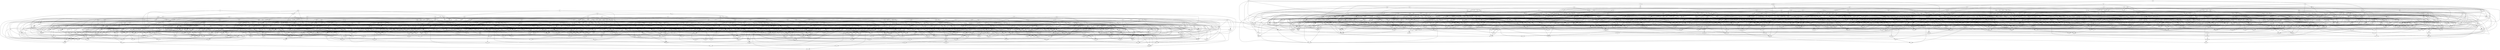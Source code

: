 digraph {
	zsx -> hvl
	zsj -> gmx
	zsj -> xgd
	zsj -> tbb
	rbb -> pbx
	rbb -> gtj
	frz -> qfr
	frz -> nhc
	zzf -> gqd
	zzf -> pxp
	qcr -> zbz
	qcr -> vmz
	htd -> jln
	mkd -> qrx
	ndl -> xcv
	ndl -> bvt
	jdr -> tfb
	jdr -> tbn
	jdr -> gmz
	hcz -> tjc
	hcz -> nrh
	qnx -> jxg
	qjf -> ztk
	qjf -> jsl
	rgq -> spq
	rgq -> srx
	rgq -> cgs
	rgq -> jhj
	fhl -> nzp
	tdv -> zss
	fqz -> zqc
	zbt -> hxc
	zbt -> cbh
	zbt -> kpc
	zbt -> fls
	zbt -> rvq
	xqn -> lhc
	xqn -> prp
	xqn -> hgk
	xqn -> tjb
	qfx -> plj
	qfx -> gmb
	bmx -> xxh
	hhj -> xrj
	bbl -> mmp
	bbl -> hhr
	bbl -> xqk
	bbl -> frz
	tjl -> klk
	tbh -> psc
	tbh -> tsm
	tbh -> jjc
	dbb -> tst
	dbb -> bck
	pxp -> jsf
	bqm -> snb
	bqm -> fhj
	bqm -> zpm
	bqm -> vmv
	bqm -> xht
	fzp -> rgv
	fzp -> bjv
	fzp -> xgd
	fzp -> zpr
	pkq -> mjx
	pkq -> rzz
	pkq -> rgj
	bsv -> nlz
	bsv -> rkc
	bsv -> jkg
	bsv -> zfc
	ppz -> cdc
	ppz -> ssm
	ppz -> dpm
	tbq -> tbh
	tbq -> nqh
	tbq -> gnk
	tbq -> gjs
	zgp -> zcd
	zgp -> bxz
	zgp -> qns
	xxq -> blc
	xxq -> msk
	mkf -> gkz
	mkf -> qfr
	mkf -> ggx
	nts -> mhv
	nts -> cpc
	nts -> jkv
	nts -> bpl
	kqs -> bht
	tqv -> cbn
	tqv -> xtd
	tqv -> hsb
	tqv -> jsf
	crx -> dlb
	crx -> snb
	bzm -> jjv
	mrt -> lpm
	kds -> zqx
	kds -> lpn
	kds -> tnv
	kds -> xzx
	qss -> xgd
	qss -> tvt
	qss -> bmg
	qss -> cfc
	pcn -> vlk
	pcn -> nvp
	pcn -> xnh
	pcn -> qjf
	hxt -> hzg
	hxt -> mgc
	hxt -> kbb
	hxt -> hkl
	mjv -> tmp
	mjv -> ndj
	mjv -> ktf
	nnr -> grs
	tsm -> grj
	cls -> jgz
	cls -> tvf
	kpr -> ljq
	kpr -> vdp
	xzk -> pgx
	xzk -> jdq
	xzk -> qdp
	zjs -> bdm
	zjs -> grp
	zjs -> snb
	zjs -> ffv
	zjs -> mqf
	sxr -> grs
	sxr -> cpc
	xzg -> fsf
	xzg -> xzk
	cdz -> qxr
	qtr -> bzc
	jvd -> nkk
	jvd -> kkt
	jjh -> nnr
	jjh -> kjt
	jdb -> njt
	jdb -> tsk
	jdb -> njp
	jdb -> ptz
	zdg -> hrn
	zdg -> psc
	zdg -> lcf
	qcp -> cbs
	qcp -> mmm
	qcp -> lsm
	qcp -> bmx
	ncs -> gkb
	ncs -> pjm
	ncs -> mkd
	ncs -> lmj
	rcj -> qhv
	scz -> bhx
	scz -> bqx
	scz -> brj
	kjn -> pkb
	kjn -> lsm
	kjn -> bkr
	kjn -> mlg
	cqn -> qhb
	cqn -> rkt
	cqn -> ksf
	cqn -> jln
	csl -> svz
	csl -> qfc
	jgp -> bht
	jgp -> gsb
	jgp -> czx
	qzr -> btb
	qzr -> rnv
	klk -> tbb
	kqz -> nbk
	kqz -> zdd
	kqz -> qln
	kqz -> dss
	kqz -> pql
	vnh -> dnj
	vnh -> bgn
	vnh -> knn
	vnh -> cdz
	kzl -> xkv
	kzl -> jsl
	mtv -> lmh
	mtv -> zkj
	mtv -> vcv
	dzp -> zbp
	dzp -> qhb
	dzp -> ndv
	zzx -> fhl
	pjf -> mvr
	pjf -> sxs
	pjf -> hpn
	pjf -> vrl
	njt -> bzc
	pzq -> gch
	brt -> rsb
	cbg -> bfb
	cbg -> qzn
	cbg -> xtb
	qhl -> xfs
	xtd -> bsr
	xtd -> fnm
	hfm -> gpf
	hfm -> kxj
	hfm -> kzc
	mpm -> bkc
	mpm -> jgz
	mpm -> lmg
	gfm -> gjb
	gfm -> nnr
	gfm -> cbs
	gfm -> pqm
	qhf -> cmn
	qhf -> zpr
	qhf -> jjh
	jdx -> jjc
	bpx -> pjc
	rpr -> qvv
	rpr -> rpm
	rpr -> vgg
	rpr -> gjb
	rpr -> cjj
	cvl -> zvg
	cvl -> btf
	gdh -> kbx
	gdh -> vvb
	gdh -> hbn
	lvc -> qnd
	lvc -> vml
	lvc -> rdc
	lvc -> kcp
	gxb -> nbb
	dxn -> hpr
	dxn -> tsq
	dxn -> qxn
	dxn -> rsg
	dxn -> pvx
	dxn -> vrl
	jmn -> tbt
	dzv -> lpt
	dzv -> xkb
	dzv -> bmg
	ffv -> rvq
	sft -> tvz
	sft -> pgx
	dmp -> vtm
	dmp -> qcr
	dmp -> hdr
	dmp -> rbr
	pbp -> grs
	lrn -> qzn
	lrn -> vkd
	lrn -> cfm
	psh -> dqc
	psh -> ftk
	psh -> zhr
	lkk -> gnx
	lkk -> qnb
	lkk -> zdd
	lkk -> kff
	kgv -> rdc
	kgv -> lht
	kgv -> ffm
	ncb -> tsk
	ncb -> clx
	ncb -> dtx
	szh -> dtf
	szh -> fvk
	szh -> grp
	pjp -> zbz
	pjp -> pqq
	pjp -> hvq
	pjp -> bhf
	xlb -> cmn
	fbn -> mqm
	qdq -> gxn
	qdq -> dcs
	ggx -> qfh
	ggx -> gqd
	bmp -> zkn
	bmp -> gjl
	bmp -> zjp
	kfn -> gkb
	kfn -> ntk
	kfn -> lrr
	kff -> rlx
	kff -> lcx
	kff -> qdt
	kfz -> ntn
	kfz -> hpn
	kfz -> xdz
	kfz -> llk
	cbm -> cjj
	vfb -> dgs
	vfb -> rzh
	vfb -> tpf
	vfb -> rsk
	vfb -> fzh
	dvq -> gjz
	dvq -> bmt
	dvq -> mzl
	dvq -> mrg
	xnz -> nfp
	xnz -> bsr
	xnz -> dpm
	xtb -> fsd
	mls -> pbj
	mls -> zzf
	rhl -> vmf
	jrx -> fdb
	jvk -> cpm
	jvk -> rhv
	hqd -> vgh
	hqd -> gmx
	hqd -> sff
	hqd -> jkg
	zss -> nkn
	nft -> jkp
	nft -> bzm
	nft -> jrq
	hpl -> mcn
	hpl -> xcv
	hpl -> qst
	hpl -> sgt
	vbl -> zjk
	vbl -> kxj
	vbl -> mbg
	kqh -> qgk
	kqh -> rsj
	kqh -> jzp
	kqh -> dvf
	fjg -> ggl
	dbn -> zvs
	dbn -> mmq
	qhb -> hjs
	qhb -> nhr
	xql -> ngr
	xql -> tdv
	knx -> bzm
	knx -> lnm
	knx -> mln
	hvc -> tbk
	hvc -> bjq
	hvc -> fpk
	hvc -> xlb
	gqz -> nxx
	gqz -> qcp
	pmp -> vzc
	pmp -> lmt
	mhj -> kkl
	mhj -> xgr
	mhj -> rvk
	djc -> dtd
	djc -> lmn
	djc -> zcd
	djc -> bzm
	nqf -> vml
	nqf -> phl
	nqf -> nzt
	nqf -> tbl
	mbk -> mch
	mbk -> vcv
	mbk -> qlr
	mbk -> dqr
	mbk -> drf
	mbk -> hvz
	mbk -> ktx
	gvl -> bhn
	hzn -> tqn
	pps -> zgv
	pps -> rnd
	pps -> vbg
	txv -> rqh
	txv -> lmc
	txv -> bhv
	mqj -> rhv
	lgn -> cbh
	bkc -> xnf
	nbk -> hvl
	xkn -> gch
	qns -> vcv
	qns -> lqr
	glc -> zvs
	glc -> mxn
	ndg -> kht
	ndg -> hfx
	ndg -> rkg
	mpz -> msk
	ztj -> hpr
	cql -> fkr
	cql -> gtn
	xvb -> lkb
	xvb -> tst
	xvb -> mmg
	xvb -> ghk
	vfq -> dnb
	vfq -> fdb
	vfq -> qkf
	vfq -> mmr
	vfq -> cnb
	tkr -> vmh
	tkr -> hvl
	tkr -> znt
	tkr -> ltd
	tfm -> bgr
	tfm -> xll
	tfm -> dkh
	tfm -> qhn
	ztv -> mmp
	ztv -> rpj
	bmr -> ztk
	bmr -> hcc
	bmr -> gmb
	ttv -> zbn
	ttv -> rjr
	ttv -> vrg
	ttv -> bjg
	ncf -> mpz
	ncf -> jlp
	ncf -> rhg
	qdp -> nlb
	vdp -> vgh
	sqz -> nbb
	sqz -> cfg
	sqz -> gsx
	sqz -> pmr
	nlf -> gkz
	nlf -> lhj
	tjb -> smq
	tjb -> btb
	cmc -> gvk
	tsq -> kpj
	czp -> hbn
	czp -> src
	gps -> sft
	gps -> mzq
	gps -> bzj
	gps -> czx
	lvg -> tsq
	lvg -> rlg
	lvg -> jmz
	qch -> fpg
	qch -> qxb
	qch -> gmn
	qch -> rpm
	qpz -> mnn
	tzd -> zsj
	tzd -> btq
	tzd -> znn
	dfv -> gdj
	dfv -> xpr
	dfv -> vks
	jpt -> psc
	jpt -> dvd
	jpt -> hqd
	jpt -> cbq
	lvv -> fhn
	lvv -> qns
	lvv -> hcc
	lvv -> plb
	tmf -> lfl
	tmf -> lvg
	tmf -> dbp
	tmf -> vfx
	rhg -> lqz
	cfg -> nkl
	cfg -> vtk
	cfg -> plj
	vbr -> zmg
	vbr -> xtb
	vbr -> xhz
	vbr -> fjr
	tmp -> xbf
	tmp -> dxb
	vmh -> nlb
	vmh -> hpx
	shx -> xkn
	shx -> xbf
	shx -> gqf
	sdb -> jnj
	sdb -> bhd
	sdb -> vln
	sdb -> bcp
	qmr -> vnc
	qmr -> rpq
	qmr -> qln
	qmr -> lhj
	rpn -> tll
	rpn -> mnm
	rpn -> qpc
	rpn -> xvx
	qrg -> sxl
	qrg -> lsz
	bdm -> htd
	bdm -> dxb
	bdm -> dbn
	jlp -> kgn
	jlp -> cht
	jlp -> fhj
	svl -> cbm
	svl -> xxm
	mjr -> vqg
	mjr -> ngt
	mjr -> mbg
	mzq -> czt
	xtf -> jgh
	xtf -> nbt
	xtf -> zsn
	xtf -> vdc
	nhc -> gsx
	nhc -> xhv
	kzj -> grp
	kzj -> ktr
	mld -> cbg
	mld -> jvx
	mld -> pns
	mld -> pbj
	mld -> vck
	lqr -> rpj
	gkz -> zjp
	fsz -> vsz
	fsz -> bck
	fsz -> smr
	fsz -> mvv
	jpr -> kpj
	jpr -> xsn
	jpr -> fvk
	qst -> zsd
	ghf -> fjn
	ghf -> pbj
	ghf -> mtb
	hcv -> ffs
	hcv -> mxp
	hcv -> sgt
	hcv -> gbp
	sht -> ncf
	sht -> qst
	sht -> sqc
	sht -> mjj
	bfb -> ctz
	bfb -> pnr
	bfb -> qzr
	rkt -> lrg
	rkt -> svl
	rkt -> tbx
	rkt -> mjr
	ltb -> cmc
	ltb -> ldn
	ltb -> jxd
	cbs -> ffs
	lcp -> klf
	lcp -> cdc
	lcp -> fgf
	xmb -> rdl
	xmb -> hpr
	xmb -> ljq
	xmb -> plq
	znn -> pqm
	mgr -> gtj
	mgr -> rhb
	mgr -> nhc
	mmf -> btf
	mmf -> vjd
	mmf -> tnv
	mmf -> pfq
	mmf -> hzz
	mmf -> dlk
	gln -> lmd
	qvv -> hhj
	qvv -> jpk
	fql -> ktx
	fql -> ftr
	qrm -> vcr
	qrm -> nmq
	qrm -> slg
	qrm -> pxp
	qrm -> dds
	dqh -> gch
	dqh -> gkb
	dqh -> qlz
	bvt -> qmk
	pdr -> rnz
	pdr -> ckq
	pdr -> nkt
	pdr -> tvf
	nrb -> lmh
	nrb -> cdc
	gtk -> vjk
	gtk -> hxc
	tnv -> vjm
	tnv -> lmt
	bvx -> vtk
	bvx -> pqq
	bvx -> csl
	gfx -> tkj
	gfx -> lpt
	gfx -> mkd
	gfx -> bgr
	gfx -> ckq
	rmt -> gcr
	rmt -> rjn
	rmt -> xdc
	rmt -> nqh
	rmt -> tbl
	mqf -> jhj
	mqf -> spq
	bhf -> nkk
	trq -> pbp
	nsj -> xgr
	mlr -> rpv
	mlr -> gmk
	mlr -> rbr
	mlr -> qnv
	bbh -> rsg
	bbh -> vts
	bbh -> vdp
	bbh -> rlf
	bbh -> tfb
	srg -> cdc
	srg -> ghf
	fpl -> dlq
	fpl -> snj
	fpl -> dzj
	qlk -> zss
	qlk -> grj
	rqt -> ndv
	rqt -> kbz
	rqt -> rbk
	rqt -> vzg
	mrg -> dvx
	mrg -> qxz
	mrg -> xtb
	mrg -> jpv
	sfq -> txj
	sfq -> gmx
	gdj -> hcc
	plq -> rnd
	plq -> gxm
	rql -> tvf
	rql -> czj
	rql -> jqr
	rql -> vjk
	hkz -> htb
	hkz -> lrr
	hkz -> zbp
	hkz -> xxq
	ksx -> vcr
	ksx -> hll
	ksx -> qqt
	vvb -> mln
	vvb -> dgl
	lkb -> btk
	lkb -> lqd
	xvz -> rfz
	xvz -> jnm
	xvz -> gqd
	xvz -> vbn
	rfg -> nft
	rfg -> bjg
	rfg -> qcr
	rfg -> fgd
	xvn -> ndl
	xvn -> svl
	xvn -> zbf
	xvn -> btq
	dpn -> rvq
	dpn -> ztj
	dpn -> cpc
	ktt -> prx
	xlk -> srv
	xlk -> hvq
	xlk -> gjl
	xlk -> nfp
	xlk -> rfj
	jqr -> cfc
	jqr -> vvr
	jqr -> rzh
	jqr -> brt
	ptt -> qxn
	ptt -> kzj
	jgb -> fbn
	jgb -> qlr
	sgb -> qfc
	sgb -> pjc
	sgb -> lqp
	gss -> qvv
	gss -> kxj
	gss -> cht
	jkp -> fqz
	jkp -> tjb
	mpk -> pcv
	mpk -> gkk
	mpk -> hxc
	mpk -> nlm
	mpk -> lnp
	mpk -> hhj
	sjd -> dqm
	sjd -> dnt
	sjd -> zbf
	sjd -> kmk
	dgs -> kmv
	sff -> vdj
	sff -> gxm
	sff -> fzh
	vms -> xmh
	vms -> bjt
	vms -> nbg
	vms -> ndj
	xxm -> vxn
	pvn -> znz
	pvn -> phv
	pvn -> xbx
	lcb -> jvx
	lcb -> thq
	lcb -> zsn
	lcb -> lmk
	lcb -> jnm
	vkd -> ppd
	vkd -> vlk
	vkd -> mlr
	qnm -> xhz
	qnm -> pvz
	qnm -> bhn
	ctc -> lzg
	ctc -> ldn
	ctc -> hsb
	ctc -> xdc
	nxj -> gjl
	nxj -> qqh
	nxj -> vck
	nxj -> qxr
	crl -> zml
	crl -> tjb
	xrl -> pgx
	hng -> ndj
	hng -> dnt
	hng -> hvr
	hng -> kmg
	hng -> qpz
	hng -> pxh
	bvc -> cnr
	gxr -> qgb
	txt -> lvg
	txt -> bkr
	shg -> ckf
	dzx -> xql
	dzx -> vzg
	dzx -> fpx
	nvb -> gjs
	nvb -> htd
	nvb -> ctx
	hpq -> ggp
	fjc -> zbf
	jcl -> vcg
	jcl -> jdh
	jcl -> zvs
	tjm -> vxd
	tjm -> sck
	tjm -> vdj
	fdc -> trb
	fdc -> lzn
	fdc -> jpg
	jhb -> tzm
	jhb -> blc
	jhb -> rpm
	jhb -> srx
	chp -> hhj
	chp -> hfj
	chp -> tml
	chp -> sjd
	chp -> lxc
	hfh -> zbf
	hfh -> jnk
	hfh -> vjk
	lxc -> szl
	lxc -> jmf
	lxc -> srd
	vbg -> vgh
	kcp -> lxm
	kcp -> gtj
	tcz -> ctd
	tcz -> xmb
	tcz -> vzh
	vkg -> hgk
	vkg -> tbl
	vkg -> jvd
	vkg -> zkn
	pxh -> gtn
	pxh -> xxc
	pxh -> fpv
	rzh -> ptz
	rzh -> ljd
	lbf -> kpl
	lbf -> jsp
	lbf -> hxh
	xvs -> gpt
	xvs -> xhf
	pfz -> rpv
	pfz -> mtb
	pfz -> xzp
	hjd -> ggt
	hjd -> pzh
	hjd -> vvb
	hjd -> slg
	gnl -> vmf
	gnl -> cpt
	gqb -> tlq
	gqb -> gjs
	gqb -> mmq
	gqb -> sgk
	lxd -> qvp
	lxd -> ngl
	xjq -> xqh
	xjq -> mgd
	xjq -> xrl
	rrd -> blc
	rrd -> msz
	rrd -> xlq
	rrd -> mqj
	rrd -> htb
	blk -> shg
	blk -> bns
	blk -> xvc
	blk -> xsb
	fjs -> cnd
	fjs -> dnr
	fjs -> fzn
	nnd -> zbz
	nnd -> vmh
	vjd -> ppz
	vjd -> vrn
	lxm -> vmz
	lxm -> vsz
	dsz -> slz
	dsz -> nkh
	dsz -> gsx
	dsz -> hhd
	dsz -> gxr
	dsz -> clr
	dsz -> mjb
	ctd -> ktr
	ctd -> gmn
	hfg -> rbr
	hfg -> hhr
	hfg -> lkb
	hfg -> lzd
	hfg -> jzp
	tlk -> bhv
	tlk -> rkc
	lrh -> bkc
	lrh -> mkd
	lrh -> kjs
	lrh -> zgv
	lrh -> dfn
	lrh -> dnt
	rcz -> kzc
	rcz -> jhx
	msx -> rlq
	msx -> bfk
	xzf -> tvf
	xzf -> vvk
	xzf -> rkx
	bxj -> gjz
	bxj -> btb
	qcb -> ctx
	qcb -> xnf
	qcb -> lqz
	llt -> qdq
	llt -> rhb
	llt -> nzp
	dbl -> nxr
	dbl -> szl
	dbl -> hmm
	dbl -> flf
	dbl -> jkg
	vjm -> nqf
	vjm -> ghk
	vjm -> qnc
	gxn -> knn
	gxn -> bkt
	gxn -> dsr
	gxn -> jmn
	mlp -> zrf
	mlp -> jqk
	mlp -> gst
	mlp -> tbn
	hzl -> cgz
	hzl -> dzj
	hzl -> cgs
	hzl -> sbc
	qdc -> rqj
	xrh -> qcp
	xrh -> vhr
	ngb -> jxg
	ngb -> mls
	ngb -> pfz
	ngb -> ffj
	xfm -> vgh
	xfm -> dzp
	rmb -> vbg
	chj -> xrl
	chj -> pvz
	chj -> tgj
	rpm -> fzs
	lsm -> gpf
	lsm -> fkr
	qdt -> bmr
	qdt -> gmk
	qdt -> vks
	vxd -> rqg
	vxd -> vlg
	vxd -> gzk
	vxd -> xlq
	vxd -> lsz
	txf -> vgh
	txf -> mhv
	txf -> zct
	txf -> vpc
	rzt -> vbg
	rzt -> zlt
	rzt -> fzs
	htl -> xrj
	htl -> ptt
	htl -> mbp
	pmr -> dbb
	zxr -> gsb
	mvx -> xbt
	mvx -> vrn
	mvx -> fbf
	smn -> ggp
	smn -> bmd
	prx -> fsf
	pql -> bqx
	pql -> gcl
	khs -> rfj
	fdh -> szh
	fdh -> jhx
	zsn -> xbt
	zsn -> bqs
	jlz -> zqc
	jlz -> ngl
	jlz -> ztv
	jlz -> gdh
	jlz -> bft
	mss -> hzm
	mss -> kgn
	mss -> tjk
	lnm -> jcm
	lnm -> lcg
	zds -> ptz
	zds -> zgv
	zds -> rzz
	rpq -> bpx
	rpq -> gzl
	cvk -> vns
	cst -> pmr
	cst -> pqf
	cst -> kqs
	tfb -> vqx
	tfb -> vfr
	dlb -> zgv
	ngl -> kkt
	ngl -> psp
	vhr -> lgn
	vhr -> zsd
	pbj -> jks
	gqt -> dxb
	gqt -> zlt
	gqt -> bjv
	gqt -> xxz
	gqt -> mmm
	ccp -> tml
	ccp -> bkf
	ccp -> xlb
	ccp -> cls
	bmt -> rpj
	bmt -> dbz
	bmt -> fbf
	bmt -> pkz
	fhn -> bfc
	fhn -> zzf
	fhn -> hzz
	fhn -> bnl
	nzg -> hbb
	nzg -> kzc
	nzg -> cpt
	nzg -> ktf
	sps -> qng
	sps -> ftj
	hlf -> clr
	hlf -> lpn
	hlf -> ldf
	hlf -> kbn
	gfr -> fhl
	gfr -> fzk
	tcb -> cql
	tcb -> fff
	tcb -> htl
	tcb -> lsm
	brm -> bqs
	snb -> zfc
	qhn -> xdz
	fvk -> vlg
	fvk -> tsk
	fvk -> cjj
	ksm -> vfn
	ksm -> nzt
	ksm -> mlr
	ksm -> llt
	xbh -> zvh
	xbh -> bgg
	xbh -> nhr
	xbh -> tbg
	npf -> btb
	npf -> bvc
	npf -> zqj
	npf -> dbz
	rjp -> xlq
	rjp -> rgv
	rjp -> qrx
	rjp -> tbg
	njp -> jqf
	njp -> fmn
	lmt -> gfp
	cfm -> hpx
	cfm -> fnz
	cfm -> mcm
	cfm -> jdf
	htc -> vgr
	htc -> mcm
	htc -> tjb
	htc -> jvd
	hgn -> jnv
	bgb -> dfv
	bgb -> trp
	bgb -> jcm
	bgb -> glt
	bgb -> qnv
	ngv -> jmf
	ngv -> pqn
	ngv -> xsn
	ngv -> rgj
	nxr -> ksf
	nxr -> gbk
	nxr -> tlk
	qfp -> dxc
	qfp -> qhn
	fkl -> xvk
	fkl -> zsd
	bpl -> trb
	jqk -> tsk
	jqk -> tqp
	llk -> pbp
	llk -> xmj
	nxl -> dvf
	nxl -> grc
	nxl -> hsb
	smr -> smn
	ckp -> fjg
	ckp -> sxs
	hzm -> gcx
	hzm -> bjv
	tkq -> vmv
	tkq -> ptz
	tkq -> lfl
	cxd -> rlg
	cxd -> tjk
	cxd -> sfz
	mrm -> psc
	mrm -> zvs
	xfh -> pjm
	xfh -> mxp
	xfh -> vdt
	xfh -> gcx
	xfh -> nqz
	mnb -> bfh
	mnb -> nnr
	ksc -> pcv
	ksc -> jkv
	ksc -> lcl
	ksc -> mcn
	fpx -> qlk
	fpx -> ckp
	fpx -> rlf
	xvc -> znx
	nzd -> lpm
	nzd -> cfv
	nzd -> nbk
	qnb -> grq
	qnb -> pqk
	qnb -> rvk
	bgg -> zdg
	bgg -> fkr
	bgg -> xxc
	rxk -> xzg
	rxk -> bht
	zqz -> ffm
	zqz -> jkp
	zqz -> ssc
	zqz -> hhd
	zfz -> cpt
	zfz -> sff
	zfz -> sbj
	zpr -> mtq
	zpr -> vzg
	lzq -> rhg
	lzq -> mmq
	lzq -> zvh
	lzq -> xmh
	tll -> mrn
	tll -> lrn
	tll -> fgd
	xgj -> fcf
	xgj -> nxx
	xgj -> sbj
	xgj -> zrg
	vvg -> dbb
	vvg -> dqc
	vvg -> hnq
	vvg -> gqk
	vvg -> zqj
	mcm -> zsx
	bkt -> jdq
	bkt -> jgh
	bkt -> gmb
	xfr -> jrm
	pck -> dkg
	nqz -> kjt
	vlc -> vns
	mln -> ghk
	xxh -> mjj
	rnv -> tvz
	tdb -> ffq
	tdb -> vmf
	tdb -> clx
	tdb -> nqx
	gmk -> zxr
	gmk -> qbx
	dqr -> fnz
	dqr -> tfs
	dqr -> nmg
	nqx -> vns
	nqx -> csf
	nqx -> ctx
	kbn -> qxr
	ctx -> vns
	nmg -> knx
	nmg -> klf
	nmg -> kkl
	nmg -> jsp
	tfs -> nbn
	tfs -> qzf
	tfs -> qzr
	sxf -> kmk
	sxf -> zkh
	sxf -> tcz
	sxf -> dvd
	dpg -> mtv
	dpg -> vrn
	dpg -> skt
	dpg -> fzn
	dpg -> bhn
	gnx -> plb
	gnx -> hfg
	gnx -> qgs
	ksf -> ntn
	ksf -> xvk
	ksf -> rtg
	sqj -> svz
	sqj -> qnc
	sqj -> khs
	xdb -> ddc
	xdb -> nqt
	xdb -> khs
	ffk -> znx
	ffk -> xhv
	czt -> rbr
	czt -> nzt
	ssr -> tqp
	ssr -> mjv
	zqc -> xvc
	qnd -> ltd
	qnd -> kbn
	qnd -> ddc
	gzg -> btf
	gzg -> nkk
	rqm -> hkg
	rqm -> cgz
	rqm -> czj
	rqm -> xmj
	phl -> lfn
	phl -> kkl
	phz -> cgs
	phz -> bhz
	phz -> mpz
	ftz -> cjg
	ftz -> dqc
	ftz -> nzt
	ftz -> gzv
	flf -> rvf
	flf -> jkv
	flf -> ncf
	ckq -> nhr
	ckq -> mmr
	ckq -> dkq
	dlh -> frq
	dlh -> lnp
	dlh -> txf
	dlh -> tvf
	lnq -> tsm
	lnq -> bmx
	rkx -> cnb
	ljq -> trq
	ljq -> xbf
	bmk -> hgn
	bmk -> lpc
	bmk -> glc
	cgd -> xdq
	cgd -> prb
	cgd -> sfq
	xgd -> rsb
	ggp -> ffj
	qgs -> brm
	qgs -> mvx
	qgs -> dgl
	jcz -> lqp
	vdt -> kzc
	mqk -> cbs
	mqk -> tbh
	mqk -> drj
	mqk -> kpc
	cnr -> mch
	cnr -> zxr
	mnn -> bpl
	zxj -> xnf
	zxj -> hbb
	tgg -> pkz
	tgg -> hfx
	vfr -> hpn
	vfr -> grp
	vfr -> fjc
	jkd -> rbv
	jkd -> ksl
	jkd -> jmz
	jkd -> jcs
	jkd -> ncb
	hfj -> frq
	vqg -> mzs
	vqg -> jnk
	jcf -> qzn
	jcf -> ssd
	jcf -> nlf
	jcf -> xhz
	xfb -> phl
	xfb -> psp
	xfb -> qfx
	mtf -> gph
	mtf -> hcc
	mtf -> qnm
	mtf -> rkg
	mtf -> cdc
	hbv -> cht
	hbv -> jkr
	hbv -> rqc
	ldh -> rfz
	ldh -> bfx
	ldh -> dcs
	ldh -> xkv
	rvk -> fbf
	rvk -> xrn
	tmj -> xrh
	tmj -> pkb
	tmj -> mtg
	tmj -> hsc
	prp -> ktx
	prp -> grc
	bfh -> grp
	bfh -> mnn
	lpm -> djb
	ckh -> lnp
	lzc -> gkz
	lzc -> bgn
	lzc -> bkt
	lzc -> gxb
	pzh -> nsj
	pzh -> bqp
	jxp -> qxn
	jxp -> xnr
	jxp -> msx
	jxp -> kph
	lkv -> xks
	lkv -> gkg
	lkv -> jln
	lkv -> msx
	nbt -> slg
	nbt -> hgk
	nbt -> ffl
	tzm -> fkl
	tzm -> kzj
	tzm -> sqf
	tvp -> bmx
	tvp -> jxr
	tvp -> pjd
	ggg -> hrp
	ggg -> hgk
	ggg -> sdf
	ggg -> kgv
	tbl -> vzc
	zvr -> cxj
	zvr -> bqp
	zvr -> qnx
	xkb -> msk
	xkb -> sbc
	xkb -> hvr
	dpv -> xhz
	dpv -> brm
	dpv -> bts
	dpv -> lqd
	srv -> fzk
	srv -> vcr
	srv -> smr
	pkv -> kkt
	pkv -> brm
	pkv -> xgm
	pkv -> cpk
	gbj -> klr
	gbj -> pcn
	gbj -> sps
	gbj -> dtt
	rqc -> zdg
	rqc -> rvf
	rbx -> vjd
	rbx -> dvx
	rbx -> nbb
	rbx -> fqz
	nmq -> rkg
	nmq -> hdh
	nmq -> ghf
	lfn -> ztk
	hvz -> jcz
	hvz -> nvj
	qcl -> lrg
	qcl -> bdd
	qcl -> fnj
	sgj -> lnm
	sgj -> rhb
	sgj -> rml
	sgj -> dsj
	vdc -> hsv
	vdc -> ztk
	vdc -> tbt
	vdc -> qcq
	cqx -> dkh
	cqx -> cfc
	lsn -> vtm
	lsn -> vhf
	lsn -> gnh
	pfq -> sgb
	pfq -> kbx
	pfq -> smq
	pfq -> slb
	kbb -> vdp
	vkv -> ntz
	vkv -> xds
	vkv -> cbq
	vkv -> rqc
	vkv -> pnb
	cfc -> rvf
	cfc -> vts
	cfc -> zsd
	qbx -> lpn
	pvz -> znt
	jtb -> brc
	jtb -> rlq
	jtb -> sgt
	jtb -> tjl
	jtb -> kfp
	mgc -> txt
	mgc -> brt
	pch -> pck
	pch -> vpc
	pch -> bkf
	kjs -> tjl
	kjs -> dbd
	kjs -> brc
	vqx -> bzc
	zcz -> lnm
	zcz -> jhm
	zcz -> jdv
	zcz -> pqf
	cfv -> lhj
	tbb -> nxn
	qvp -> pvg
	qvp -> pxp
	qvp -> qqh
	qvp -> nzc
	qvp -> lzg
	rlx -> tbt
	zhc -> bcp
	zhc -> jnt
	zhc -> rsk
	dvf -> qdc
	dvf -> qqh
	qkr -> rcv
	qkr -> lsm
	qkr -> jvk
	qkr -> vns
	zkh -> lpc
	zkh -> tgn
	dtj -> sqc
	dzc -> hll
	dzc -> zsx
	dzc -> trp
	sgr -> lzd
	sgr -> gvl
	sgr -> bnl
	sgr -> vhv
	sgr -> zxr
	vcq -> hbb
	vcq -> vxn
	vhf -> pbx
	vhf -> smr
	vhf -> zbn
	vkn -> psf
	vkn -> sgg
	vkn -> lrv
	vkn -> fjg
	hrp -> csv
	hrp -> jcz
	hrp -> jfz
	dnb -> rrv
	dnb -> glr
	dnb -> htb
	gqf -> gjb
	lmj -> ljd
	lmj -> zds
	zps -> cnb
	zps -> trb
	zps -> gkk
	dnt -> tvp
	jdh -> tsk
	jdh -> tjs
	jdh -> hkl
	jdh -> jdx
	kmg -> mbm
	kmg -> pps
	kmg -> ngr
	dnj -> xrn
	dnj -> zbz
	dnj -> zqx
	ktg -> bjj
	ktg -> cdc
	ktg -> xpr
	ktg -> jxd
	ktg -> mzp
	ktg -> pqd
	kch -> gfp
	xzp -> rjn
	xzp -> bzj
	dch -> slb
	dch -> gxc
	dch -> gtj
	dch -> gfr
	dch -> pkx
	dch -> mzl
	dnd -> cls
	dnd -> fjg
	dnd -> xxm
	lht -> rhb
	lht -> xvc
	zlr -> rjr
	zlr -> tbl
	zlr -> zrp
	zlr -> grn
	zqx -> mgd
	rbq -> hjs
	rbq -> tkv
	zdl -> lmh
	zdl -> bmp
	bfg -> gxb
	bfg -> sft
	bfg -> zbz
	bfg -> bts
	rfc -> hzl
	rfc -> kpr
	jnf -> qsk
	jnf -> bmk
	jnf -> ktr
	jnf -> sml
	jnf -> xzf
	lmg -> lsz
	gds -> skc
	gds -> kmv
	gds -> sxl
	gds -> tsk
	qfh -> jzv
	qfh -> xrn
	cbr -> htb
	cbr -> dzj
	cbr -> jvk
	cbr -> fkl
	vmf -> qlk
	vmf -> vvk
	xnr -> tqn
	xnr -> jln
	xnr -> bfs
	xnr -> lbp
	xnr -> gmf
	xnr -> dbd
	qfv -> jjv
	qfv -> lxd
	qfv -> vgr
	xgl -> fpv
	xgl -> vbb
	xgl -> hfj
	xgl -> qpz
	xgl -> vdp
	qmz -> lkk
	qmz -> jdj
	qmz -> qnv
	qmz -> mtf
	qmz -> gvk
	pxj -> pdm
	pxj -> rlx
	pxj -> mqm
	kmv -> mss
	vtv -> ffk
	vtv -> pmr
	vtv -> nsj
	vtv -> hpq
	tqp -> hsc
	tqp -> llk
	brj -> zqc
	brj -> xvs
	vbn -> mmg
	vbn -> vzc
	hvp -> rzt
	hvp -> nqz
	hvp -> fzs
	hvp -> kmr
	chq -> qfh
	chq -> qfr
	chq -> zdk
	chq -> ltb
	xcf -> psh
	xcf -> bzj
	xcf -> thq
	xcf -> dbt
	xcf -> rxk
	xcf -> crl
	gkq -> tjc
	dfc -> rvf
	dfc -> jxr
	dfc -> njp
	qvt -> txv
	qvt -> kxj
	hff -> psc
	hff -> pzq
	fcf -> rcj
	nvp -> vks
	nvp -> jdf
	nvp -> znt
	shc -> czp
	shc -> lmh
	clr -> mcm
	dpz -> nxl
	dpz -> btb
	dpz -> qdc
	dpz -> pqk
	dpz -> kzr
	dpz -> pkf
	jpk -> fhj
	jpk -> zvs
	jpk -> qhv
	lcn -> tmp
	lcn -> lmc
	lcn -> msk
	pdg -> xbk
	pdg -> ltz
	pdg -> zdl
	pdg -> fnz
	txl -> rcs
	txl -> mrv
	drj -> rcj
	drj -> bvt
	drj -> mlh
	cjv -> zqs
	cjv -> nbb
	mcf -> hlp
	mcf -> pgx
	mcf -> smn
	zlt -> pjd
	kxj -> msz
	dkq -> htb
	dkq -> gmx
	dkq -> rcc
	shn -> ffk
	shn -> lgr
	shn -> bns
	pst -> bvx
	pst -> gph
	pst -> dvf
	pst -> qjf
	cxj -> gnh
	cxj -> zbn
	tpp -> ztv
	tpp -> zsx
	tpp -> xqx
	tpp -> xfb
	gcr -> hbz
	gcr -> czt
	gxm -> xks
	skc -> sxr
	skc -> mrv
	skc -> bmg
	slb -> bxz
	kqg -> slb
	kqg -> gkq
	kqg -> mch
	kqg -> jxd
	rlq -> qhb
	nqt -> xsr
	nqt -> dtt
	nqt -> fnm
	gkm -> prx
	ktf -> pck
	xnh -> mnq
	xnh -> dss
	xnh -> bfc
	xnh -> mls
	xhf -> jdf
	mcs -> fhl
	mcs -> lpm
	mcs -> tvz
	zxt -> mpz
	zxt -> mmq
	zxt -> cmn
	zxt -> rrv
	jcq -> lgn
	jcq -> sbq
	jcq -> msx
	zgx -> jrm
	zgx -> plb
	zgx -> jrq
	lhz -> lrr
	lhz -> bhz
	lhz -> pkb
	lhz -> mbp
	dbt -> ssm
	xsb -> vgr
	xsb -> bpp
	xsb -> pdm
	hpn -> dnp
	hpn -> rsg
	rdc -> xsr
	rdc -> sjb
	vsl -> mbf
	vsl -> bkr
	vsl -> crx
	tjg -> pvn
	tjg -> smr
	tjg -> dnr
	tjg -> znz
	vml -> gsm
	vml -> vbn
	nbc -> lfn
	nbc -> dqs
	nbc -> vzc
	gst -> sfz
	gst -> hkl
	xbf -> xmj
	vvr -> dtx
	vvr -> nfs
	vvr -> dkg
	rdd -> xzg
	rdd -> rqj
	rdd -> zbz
	zkj -> tjj
	dtx -> ndv
	dtx -> rcc
	dtx -> tzh
	mrv -> svl
	grv -> bqp
	grv -> jdd
	grv -> pmp
	grv -> vbn
	cvm -> vzg
	cvm -> std
	cvm -> dzm
	cvm -> gqf
	cvm -> mbf
	cvm -> hvr
	cnb -> pzq
	cnb -> glc
	xdn -> ckp
	xdn -> lrv
	xdn -> hgn
	xdn -> rgq
	lts -> grn
	lts -> nvj
	lts -> fgd
	hjr -> hpx
	hjr -> slz
	hjr -> gmk
	hjr -> mmg
	bcv -> hkg
	bcv -> ndj
	bcv -> nxn
	bcv -> mlg
	vcj -> xsn
	vcj -> nqz
	lqz -> sgh
	bcp -> gmn
	bcp -> zfc
	bcp -> njt
	hhb -> jqf
	hhb -> rzh
	hhb -> czj
	hhb -> xxh
	sgt -> vlg
	sjb -> pqf
	sjb -> nzc
	bhv -> kfp
	bhv -> jkq
	sjc -> mzl
	sjc -> zzx
	sjc -> pnr
	sjc -> phv
	tbk -> qhv
	tbk -> pck
	fbl -> brt
	fbl -> xrj
	fbl -> cmj
	fbl -> hqd
	fbl -> bzc
	fbl -> cgz
	cpk -> rbb
	cpk -> rxk
	cpk -> lsl
	cpk -> ksd
	cpk -> msm
	lzg -> sjb
	rcv -> fpx
	rcv -> zhk
	bmg -> pkb
	fdl -> gfr
	fdl -> qxr
	fdl -> zvg
	fdl -> pvg
	zrt -> jfz
	zrt -> lqr
	zrt -> vmz
	rvx -> cql
	rvx -> zxj
	rvx -> gss
	rvx -> bfk
	qxn -> rkc
	tmc -> sfq
	tmc -> ztj
	tmc -> jnv
	ztk -> ckf
	fjv -> vqr
	fjv -> bns
	fjv -> cnd
	fjv -> dtt
	fjv -> ssd
	qng -> dmn
	qng -> djc
	qng -> lmh
	jkr -> tvr
	jkr -> mjj
	jkr -> lrr
	jkr -> clx
	xzx -> nlb
	xzx -> bsr
	xzx -> ghk
	pjm -> bfk
	pjm -> zrg
	pjm -> gqz
	pjm -> vfx
	jdv -> gvl
	jdv -> vvp
	jdv -> gnf
	jdv -> htc
	jxd -> lqp
	xnf -> vcj
	rgr -> cdf
	rgr -> ltz
	rgr -> xbk
	rgr -> xfb
	rgr -> lcg
	trx -> hrp
	trx -> dbk
	trx -> lbf
	trx -> mqm
	trx -> xqh
	trx -> kqh
	nlm -> zlt
	ffn -> ggl
	ffn -> hrn
	ffn -> kpc
	fgf -> dgl
	nzh -> zxj
	nzh -> xds
	nzh -> bfs
	nzh -> xvk
	lpn -> bqs
	zxx -> mrm
	zxx -> gmz
	zxx -> jnt
	fpp -> psp
	fpp -> xzk
	fpp -> cnd
	ckz -> grc
	ckz -> dcs
	ckz -> jgp
	ckz -> zzf
	mch -> pmp
	qgb -> gjl
	cmj -> gqp
	cmj -> mxn
	ksd -> cmc
	ksd -> rnv
	ksd -> lqr
	rpv -> ctz
	rpv -> jrq
	xcm -> qbd
	xcm -> dsf
	xcm -> vzh
	hvn -> rbb
	hvn -> sdc
	dvx -> rfj
	dvx -> bjj
	ndh -> sbm
	ndh -> xsb
	tcg -> cbn
	tcg -> jdd
	tcg -> pkz
	zjk -> tkq
	zjk -> ktr
	zjk -> rnz
	zpm -> tjl
	zpm -> dnp
	tbn -> fpv
	zdv -> nvq
	zdv -> rgv
	zdv -> lcf
	zdv -> hzn
	zdv -> pch
	zdv -> hmm
	xhh -> ngz
	xhh -> bhf
	xhh -> psj
	xhh -> svz
	kbm -> kfl
	kbm -> vfn
	kbm -> pvg
	kbm -> zqs
	gcq -> jdd
	gcq -> lts
	gcq -> gln
	gcq -> pqd
	lmk -> bgn
	lmk -> bzj
	lfl -> tsq
	fxk -> bxz
	fxk -> vvp
	fxk -> mtf
	fxk -> jqv
	lld -> sdt
	lld -> rsd
	lld -> xkv
	lld -> thq
	pzd -> ndj
	pzd -> dsf
	pzd -> tvf
	pzd -> ptt
	cbh -> lrv
	khm -> tbb
	khm -> glr
	khm -> qst
	khm -> sgh
	xxc -> lcf
	ntt -> bgn
	ntt -> xrl
	ntt -> czx
	ntt -> jks
	hzg -> shx
	hzg -> zss
	hzg -> rlf
	hzg -> gqf
	ngt -> lmc
	ngt -> kbb
	ngt -> tbq
	vsz -> jcm
	sck -> gtk
	sck -> rcc
	sck -> gpf
	zrx -> ldf
	zrx -> mtf
	zrx -> cfv
	zrx -> pgt
	mmr -> vjk
	xlt -> hcz
	xlt -> cfm
	xlt -> fnm
	xlt -> bvc
	jsp -> cst
	qmn -> gmz
	qmn -> gzk
	qmn -> bkr
	qmn -> kjt
	mbm -> vzg
	mbm -> kmv
	xvk -> sxs
	dnr -> fbn
	dnr -> tcg
	dcp -> jnf
	dcp -> vfb
	dcp -> msz
	dcp -> spq
	lzf -> jgb
	lzf -> kcp
	lzf -> kbn
	vcr -> jkc
	pvx -> qmk
	zrf -> txl
	zrf -> hjs
	zrf -> rqg
	zrf -> bzc
	djb -> rfz
	frq -> xxz
	ffm -> gph
	ffm -> qdq
	fgh -> pjj
	fgh -> ffj
	fgh -> lhc
	fgh -> ppz
	psf -> ksl
	psf -> rhl
	psf -> tbq
	psf -> bgl
	vln -> sgh
	vln -> cqn
	vln -> ctb
	vln -> ckh
	pqn -> vpc
	pqn -> vfr
	pqn -> fdh
	pqn -> qvt
	pqn -> rcv
	sdc -> znx
	sdc -> hzz
	mnq -> tbt
	mnq -> mgd
	drs -> cdz
	drs -> xbt
	qnc -> ctz
	bml -> crx
	bml -> tdv
	bml -> lbp
	bml -> vpl
	nbg -> dzm
	nbg -> ckp
	nbg -> jhx
	qbd -> rqg
	qbd -> ztj
	qbd -> rqc
	hll -> pdm
	cdv -> pzq
	cdv -> sfz
	cdv -> czj
	cdv -> rnr
	mtq -> kzc
	ltz -> pqf
	ltz -> gvf
	ltz -> nzp
	cgm -> kzl
	cgm -> mgd
	cgm -> gdj
	cgm -> nrb
	ncg -> pdm
	ncg -> bnq
	ncg -> vph
	ncg -> khs
	ncg -> gln
	tjk -> gch
	tjk -> hfj
	tjk -> nlm
	bns -> fsf
	bns -> mzp
	hxh -> gkm
	gzx -> xnr
	gzx -> rkc
	gzx -> lcn
	gzx -> znn
	pbx -> hbn
	tvc -> ftk
	tvc -> pqq
	tvc -> fjf
	tvc -> dbk
	snf -> nrb
	snf -> rsj
	snf -> gpv
	stj -> lcg
	stj -> pgt
	stj -> kzl
	xlq -> rlg
	ltd -> lfn
	ltd -> slb
	ltd -> fhl
	xcj -> tfm
	xcj -> rqg
	xcj -> dtj
	xcj -> zsm
	sbc -> grp
	dtd -> hhr
	dtd -> xqk
	pjj -> qdq
	pjj -> zvg
	pjj -> lcx
	lbb -> rxd
	lbb -> pxj
	lbb -> ztv
	vhv -> ftr
	vhv -> hpq
	lfq -> vcj
	lfq -> gbk
	lfq -> dkq
	qsd -> vkv
	qsd -> zkh
	qsd -> dkc
	qsd -> tjk
	rbv -> jkq
	rbv -> msn
	rbv -> frq
	bjt -> jkv
	bjt -> hxc
	bjt -> kpn
	xtj -> xgd
	xtj -> ntk
	ckf -> rfj
	zks -> hdr
	zks -> plj
	zks -> bxj
	zks -> dpz
	lzd -> xqp
	lzd -> vgr
	qln -> mvv
	qln -> hsv
	fls -> rrv
	fls -> crs
	srs -> dxn
	srs -> kfn
	srs -> mqj
	srs -> zbp
	pls -> ktt
	pls -> gxr
	pls -> dbz
	pls -> mcs
	qfr -> jsf
	dqm -> tbk
	dqm -> dbn
	dqm -> zhc
	txj -> tjs
	txj -> btq
	txj -> jrx
	jcs -> mtq
	jcs -> hnv
	vvk -> qmk
	cmn -> jqf
	fzz -> dtj
	fzz -> pck
	fzz -> ght
	szn -> cqx
	szn -> rlf
	szn -> rqh
	szn -> sxf
	szn -> mvf
	zfh -> lrv
	zfh -> dfx
	zfh -> rkx
	zfh -> pnb
	zfh -> bjv
	zbn -> xqh
	zbn -> grn
	zbn -> ktt
	gcx -> kbz
	rtg -> dlb
	rtg -> ntk
	jxr -> mtq
	pvb -> gts
	pvb -> fzn
	pvb -> lmn
	pvb -> tgj
	fcb -> fcf
	ffs -> rzz
	ffs -> xrj
	vtj -> dkg
	vtj -> dtj
	vtj -> hmq
	gxc -> trp
	gxc -> lkb
	fpc -> sgg
	fpc -> xtj
	fpc -> dtf
	fpc -> ndl
	fpc -> fpl
	fpc -> rfc
	ngr -> qkf
	ngr -> ntk
	ngr -> glc
	jsl -> gqd
	gtj -> lcg
	gdn -> srd
	gdn -> bnn
	gdn -> rvx
	gdn -> ffn
	klr -> ksx
	klr -> xmt
	klr -> hpq
	klr -> pdd
	prb -> fjc
	prb -> crs
	prb -> rhg
	prb -> cmj
	mzr -> lsn
	mzr -> gzg
	mzr -> qnx
	mzr -> vmz
	mzr -> vqn
	ctn -> vcj
	ctn -> cgs
	ctn -> qcb
	nkl -> gcl
	nkl -> pkx
	nkl -> gvk
	nkn -> tvf
	nkn -> vdj
	bft -> qgb
	bft -> vrg
	bts -> jdf
	gql -> ngg
	gql -> tzd
	gql -> qtr
	gql -> xrh
	gql -> hbv
	mvr -> kpn
	mvr -> nxn
	hdr -> grc
	hdr -> nbq
	hdr -> jnm
	xxn -> jcq
	xxn -> tdb
	xxn -> pvx
	xxn -> qrg
	snj -> qhv
	snj -> szl
	snj -> btq
	rjn -> tst
	rjn -> nzp
	rjn -> plj
	ttl -> dnr
	ttl -> gsm
	ttl -> zzx
	ttl -> hll
	xvx -> cfv
	xvx -> qln
	xvx -> trh
	xvx -> jmn
	dfn -> jmz
	dfn -> bgl
	fjr -> kbx
	fjr -> cxj
	fjr -> bkt
	zkn -> svz
	lbp -> cpt
	lbp -> gbk
	clh -> rkg
	clh -> ldf
	clh -> jsl
	clh -> ndg
	vzb -> dsf
	vzb -> ktr
	vzb -> txl
	vzb -> xxz
	xnl -> mjx
	xnl -> nkt
	rfq -> mmr
	rfq -> mgc
	rfq -> xdz
	rfq -> qhl
	rfq -> gqp
	rfq -> njt
	rfq -> cgd
	rtd -> std
	rtd -> ngg
	rtd -> rkx
	rtd -> mqf
	ftn -> msz
	ftn -> tgn
	ftn -> fcb
	knn -> czt
	knn -> bhf
	zfv -> xzp
	zfv -> ftk
	zfv -> nsj
	zfv -> czx
	vpc -> jkq
	jhm -> ddc
	vrn -> ckf
	glr -> dzm
	ltn -> bfq
	ltn -> dxc
	ltn -> trh
	ltn -> rgj
	xbk -> dzc
	xbk -> jxg
	xbk -> btk
	fzx -> mbm
	fzx -> std
	fzx -> xmj
	vmz -> xbt
	rnz -> dtf
	rnz -> dlb
	gch -> jjc
	ptx -> bpp
	rdb -> scb
	rdb -> bsr
	pnb -> qfp
	pnb -> mxp
	hjx -> fgf
	hjx -> qqt
	hjx -> vmh
	hjx -> kfl
	hnd -> psf
	hnd -> qxs
	hnd -> gnl
	hnd -> tdv
	hnd -> fcf
	ngc -> bgl
	ngc -> tpf
	ngc -> tfm
	ngc -> sbc
	zbp -> ggl
	sbq -> jdx
	ntn -> cvk
	ntn -> bfq
	ntn -> vzh
	jdz -> lpm
	jdz -> hlp
	jdz -> dbt
	jdz -> zvg
	cgz -> qrx
	nlz -> mjx
	dsj -> lmd
	dsj -> bjj
	dsj -> lfn
	dqs -> xrl
	dqs -> hvz
	dqs -> csv
	bjq -> pcv
	bjq -> cgz
	bjq -> bfh
	qgk -> gkm
	ftr -> skt
	ftr -> bxz
	hbb -> pbp
	hbb -> bpl
	dbd -> jdx
	sth -> hff
	sth -> qtr
	sth -> xcv
	sth -> ndl
	kxs -> tkv
	kxs -> xtj
	kxs -> hvc
	kxs -> gpf
	rbk -> vlg
	fvh -> mgr
	fvh -> qtp
	fvh -> ttv
	fvh -> kkt
	fvh -> hnq
	jpg -> bnn
	jpg -> bdd
	jpg -> tml
	jpg -> mbp
	rkc -> xks
	dmn -> lqd
	dmn -> trh
	ssc -> vht
	ssc -> jpv
	ssc -> kpl
	rbj -> nlf
	rbj -> zqj
	rbj -> zqs
	rbj -> ndh
	rbj -> vbr
	qzn -> jgb
	fmn -> hmm
	zbz -> mmp
	zbz -> lqd
	pqq -> tbt
	kxq -> xfm
	kxq -> gkv
	kxq -> ntz
	kxq -> std
	kxq -> vcq
	ccb -> mzj
	ccb -> lxm
	ccb -> nrh
	ccb -> ptx
	ccb -> hsv
	tzf -> zbn
	tzf -> pdd
	tzf -> rbb
	rlg -> dzj
	jzv -> xpr
	jzv -> gcf
	dbh -> xqh
	dbh -> mhj
	dbh -> smn
	dbh -> qcq
	dbh -> brm
	dbh -> sdt
	ldn -> pvg
	czj -> hxc
	tqm -> lmc
	tqm -> kmv
	tqm -> qkf
	tqm -> xnl
	fhc -> tgn
	fhc -> clx
	fhc -> rnd
	fhc -> pck
	tpf -> tvr
	vrg -> xfr
	kfp -> fhj
	kfp -> cjf
	btk -> jpv
	msn -> sff
	hxq -> zlt
	hxq -> lnq
	hxq -> vzh
	hxq -> dzx
	hsj -> vxn
	hsj -> gmn
	hsj -> kbb
	hsj -> nlz
	qxb -> dfn
	qxb -> zhk
	qxb -> rzz
	bjg -> cmc
	bjg -> gnh
	mcg -> vdt
	mcg -> dqh
	mcg -> vtn
	mcg -> mzs
	mcg -> dnp
	slg -> hlp
	qxz -> sdt
	qxz -> fpp
	qxz -> xzx
	sgg -> jjc
	sgg -> qhb
	gcc -> gtk
	gcc -> rsr
	gcc -> zxx
	gcc -> nvb
	mvf -> sxl
	mvf -> ssr
	mvf -> hqn
	fjn -> lhc
	fjn -> qnc
	bfs -> qmk
	bfs -> qhl
	mgs -> ctn
	mgs -> gbp
	mgs -> xft
	mgs -> xth
	vck -> lhj
	lmd -> xrl
	bgr -> fmn
	bgr -> xxq
	nvj -> bgd
	nvj -> xqk
	xbx -> mqm
	xbx -> hbn
	ngz -> rpj
	ngz -> ndh
	ngz -> gln
	bhp -> jrm
	bhp -> qgb
	bhp -> gxb
	bhp -> pnr
	bhp -> gxr
	zjp -> nbk
	zjp -> jrq
	zsm -> dnd
	zsm -> srx
	zsm -> dpn
	kkr -> dkh
	kkr -> vdj
	kkr -> snb
	jgz -> rbk
	tvr -> nfs
	tvr -> kpn
	slz -> ssd
	sbm -> vlk
	sbm -> xfb
	rqh -> jgz
	tbg -> dkh
	tbg -> vlc
	gnk -> gnl
	gnk -> hrn
	bkf -> nxn
	bkf -> tkv
	kdf -> lmd
	kdf -> gts
	kdf -> hxh
	kdf -> kfl
	mlh -> xxm
	mlh -> lgn
	mlh -> vzg
	qqt -> mln
	nkg -> jnt
	nkg -> rbq
	jdj -> kfl
	rsl -> sqc
	rsl -> bhz
	rsl -> fmn
	rsl -> crs
	xhl -> jzp
	xhl -> dbz
	xhl -> qdp
	xhl -> vmh
	grc -> prx
	fzh -> sbq
	fzh -> fdb
	nbm -> zct
	nbm -> jjh
	nbm -> lbp
	nbm -> bhz
	nbm -> jqk
	jkj -> jsl
	jkj -> hhd
	jkj -> tnv
	vht -> vqn
	vht -> gpt
	dqc -> rfj
	ftj -> bvx
	ftj -> nfp
	jch -> rtd
	jch -> tbn
	jch -> lmj
	jch -> vtn
	jch -> bgl
	sgc -> bcp
	sgc -> rgj
	sgc -> vtj
	sgc -> jcl
	tql -> jdq
	tql -> znx
	tql -> sbm
	tql -> fbf
	lcl -> gqt
	lcl -> xkn
	lcl -> xgd
	lcl -> spq
	lcl -> hff
	mjq -> vmf
	mjq -> qrg
	mjq -> qbm
	mjq -> jqf
	xdf -> rsg
	xdf -> xfs
	xdf -> kgn
	xdf -> jtb
	xdf -> kfn
	xdf -> qpz
	ncc -> tkv
	ncc -> lfl
	ncc -> tsk
	ncc -> ckp
	cds -> sqj
	cds -> thq
	cds -> pql
	cds -> cjk
	cds -> qhm
	mlg -> mbf
	mlg -> dbd
	mlg -> npz
	gdq -> frq
	gdq -> srx
	gdq -> vfx
	gdq -> cht
	msm -> src
	msm -> xgr
	msm -> mqm
	msm -> jbm
	llx -> qbx
	llx -> ltb
	llx -> brm
	llx -> ktt
	llx -> gcq
	ppd -> src
	ppd -> znt
	xmt -> cdz
	xmt -> kch
	gsx -> lmh
	gpq -> grs
	gpq -> vxn
	sss -> lhj
	sss -> bhx
	sss -> kbn
	sss -> shg
	blc -> gbk
	lgr -> cdc
	lgr -> rfz
	zdd -> hcc
	zrp -> xtb
	zrp -> dds
	zrp -> cdz
	ggt -> gvl
	ggt -> jpv
	ggt -> kbx
	ggt -> bkh
	nfp -> jgh
	bpv -> kfp
	bpv -> jjc
	bpv -> fzs
	ntx -> fnm
	ntx -> xfr
	ntx -> bmd
	ntx -> bnl
	ntx -> jdq
	xxp -> gdj
	xxp -> srg
	xxp -> bts
	xxp -> qnd
	xxp -> crl
	xxp -> ksx
	nxn -> xsn
	nxn -> rcc
	mfz -> cjk
	mfz -> lxd
	mfz -> gsm
	mfz -> gzl
	mfz -> xfr
	gkk -> cht
	txx -> hfx
	txx -> bmt
	txx -> gcf
	txx -> tvz
	jhx -> pqm
	zvk -> pvx
	zvk -> qvt
	zvk -> hfm
	zvk -> ckh
	drf -> hpx
	drf -> bvc
	drf -> pfq
	tfc -> nbq
	tfc -> vtk
	tfc -> qpc
	tfc -> zdd
	lpt -> cxd
	lpt -> rbq
	lpt -> xkb
	crs -> lnp
	gqk -> pdm
	bpd -> jdz
	bpd -> rdd
	bpd -> lts
	bpd -> rsd
	qtp -> vrg
	qtp -> pkx
	qtp -> jdj
	trp -> trh
	trp -> jkc
	jqv -> zzx
	jqv -> pbx
	jqv -> dpm
	jqv -> mzq
	lvr -> qgk
	lvr -> mrt
	lvr -> sdc
	lvr -> cvl
	lvr -> qfv
	ldc -> vfn
	ldc -> ktt
	ldc -> qdc
	ldc -> ffm
	ldc -> zdl
	ldc -> gqk
	bhq -> vvk
	bhq -> dgs
	bhq -> qhf
	bhq -> bnn
	bdl -> jgb
	bkh -> vtm
	bkh -> jkc
	mfn -> zqx
	mfn -> tqv
	mfn -> mrn
	mfn -> gsb
	ctb -> dsf
	ctb -> gst
	ctb -> cxd
	ctb -> mtq
	ght -> qfp
	ght -> lfl
	ght -> phz
	jnt -> rnd
	jnt -> xbf
	qxs -> bkr
	qxs -> hsj
	qxs -> klk
	sqc -> gpq
	sqc -> vlg
	nfs -> sxs
	nfs -> rsb
	nfs -> gnl
	vph -> gpt
	vph -> fsd
	xdq -> nnr
	xdq -> gst
	xdq -> gcx
	czr -> frz
	czr -> gkq
	czr -> glt
	czr -> qfx
	jht -> nnr
	jht -> fvk
	jht -> mhv
	jht -> cfc
	tsk -> nkn
	psp -> xtb
	cps -> gxm
	cps -> fls
	cps -> psc
	cps -> hzm
	vpv -> lqd
	vpv -> sft
	vpv -> jsp
	vpv -> tfs
	gpv -> bck
	gpv -> qdp
	gpv -> pqq
	dtt -> rqj
	jnk -> rvq
	tvt -> fjc
	tvt -> nhr
	tvt -> rcj
	cqm -> nbq
	cqm -> srg
	cqm -> gvk
	cqm -> zkj
	cxp -> gqz
	cxp -> ljd
	cxp -> mrm
	cxp -> dzv
	rcs -> hpr
	rcs -> cvk
	fgd -> cdz
	cnd -> jmn
	cnd -> zjp
	thd -> pql
	thd -> qnx
	thd -> gcl
	thd -> gqk
	hbg -> tjj
	hbg -> bpx
	hbg -> xvs
	hhd -> hfx
	hhd -> xjq
	hhd -> gmb
	lsl -> hvl
	lsl -> cnr
	lsl -> jhm
	vxn -> sgh
	nfl -> lgn
	nfl -> kbb
	nfl -> rmb
	nfl -> qlz
	xrz -> shg
	xrz -> nlb
	xrz -> drs
	mmm -> nqz
	tkp -> bfs
	tkp -> qzq
	tkp -> tgn
	tkp -> hrn
	rsr -> fnj
	rsr -> rhv
	rsr -> nnr
	kbp -> ggl
	kbp -> zvh
	kbp -> bpv
	kbp -> xmh
	kbp -> rlq
	jkq -> nqh
	jkq -> lcf
	jkq -> grj
	jkq -> fpv
	txg -> kpn
	txg -> gst
	txg -> mnb
	txg -> rgj
	txg -> hng
	ckb -> cqx
	ckb -> lsz
	ckb -> mvr
	ckb -> zfz
	qkv -> zqs
	qkv -> hvq
	ndj -> hbb
	zjj -> bdl
	zjj -> hvl
	zjj -> brj
	zjj -> ghk
	mzs -> vjk
	mzs -> ffs
	qps -> txj
	qps -> hvr
	qps -> rcc
	qps -> znn
	ssm -> fbn
	ssm -> scb
	rbr -> vtk
	dlk -> shc
	dlk -> kpl
	dlk -> ppd
	dpr -> lqp
	dpr -> csv
	dpr -> dvf
	dpr -> rfj
	dpr -> ldf
	skv -> jrm
	skv -> cjv
	skv -> cbn
	skv -> bfc
	skv -> czp
	qzf -> ltz
	qzf -> pkz
	qzf -> csv
	dbp -> xdz
	dbp -> qzq
	dbp -> msn
	dbp -> cpc
	nkh -> qfc
	nkh -> xtr
	nkh -> rzl
	hnq -> clr
	vgb -> ckh
	vgb -> pqm
	vgb -> mpm
	ppj -> lzg
	ppj -> mzl
	ppj -> zsn
	ppj -> rfz
	xqk -> zkn
	tqn -> rrv
	tqn -> tgn
	dlq -> kgn
	dlq -> rhl
	dlq -> lnq
	bgd -> bqx
	ldz -> gmz
	ldz -> rdl
	ldz -> dxb
	ldz -> msz
	tqh -> tvf
	tqh -> gqf
	tqh -> cbh
	tqh -> lqz
	ngn -> tfc
	ngn -> phv
	ngn -> ngz
	ngn -> hvn
	tzp -> plb
	tzp -> nzd
	tzp -> zgx
	tzp -> lpn
	zml -> dcs
	zml -> klf
	zml -> gvf
	zml -> kpl
	kpj -> trq
	gbp -> mhv
	gbp -> rhv
	gbp -> cbq
	gbp -> drj
	gbp -> qkf
	zqj -> csl
	jnj -> rfc
	jnj -> mxn
	jnj -> ftn
	hsv -> gnf
	nvq -> hkl
	nvq -> gpf
	nvq -> jnn
	bfx -> dbb
	bfx -> kqs
	bfx -> knn
	bfx -> mzq
	bfx -> jks
	qsk -> rmb
	qsk -> zxt
	qsk -> jcq
	sfz -> zvs
	cpm -> srd
	cpm -> hpn
	rzl -> scb
	rzl -> rlx
	rzl -> bgd
	rzl -> gjz
	rzl -> jks
	qbm -> lfq
	qbm -> hzg
	qbm -> ltn
	qbm -> qhv
	qbm -> rcs
	kmk -> xbf
	kmk -> kpr
	tlq -> bvt
	tlq -> lcn
	tlq -> cbm
	xqx -> gfr
	xqx -> frz
	xqx -> xnz
	grq -> xhv
	grq -> jxg
	nmt -> fjs
	nmt -> gsm
	nmt -> btb
	nmt -> tzf
	ftk -> vqr
	hsc -> vts
	hsc -> fpv
	zrg -> xks
	rdl -> hnv
	rdl -> bjv
	ghj -> jnv
	ghj -> psc
	ghj -> ksl
	mtb -> tjc
	mtb -> bpp
	dkc -> gnl
	dkc -> bdm
	dkc -> bjs
	fff -> jkg
	fff -> rcz
	fff -> glr
	xft -> zfc
	xft -> vxd
	vvp -> tgg
	vvp -> mmg
	gcl -> svz
	tgj -> vck
	tgj -> qfc
	tgj -> mrt
	smq -> rnv
	qlr -> vcv
	qlr -> vzc
	vrl -> nlz
	gft -> pjc
	gft -> dbt
	gft -> zqc
	gft -> qqt
	zhr -> svz
	zhr -> dmn
	zhr -> zxr
	mvv -> qkv
	mvv -> hzz
	tmq -> ffj
	tmq -> cpk
	tmq -> dds
	tmq -> chj
	vmv -> jjc
	mtg -> pkq
	mtg -> sxr
	mtg -> hzm
	mtg -> zxx
	lcx -> kkl
	lcx -> bqx
	hnv -> vfx
	hnv -> vmv
	vtn -> fdb
	lzn -> gpf
	lzn -> mqj
	lzn -> pbp
	kph -> rfn
	kph -> vqx
	kph -> hfh
	kph -> dvd
	ffl -> hsb
	ffl -> fzn
	pdd -> skt
	pdd -> fgf
	qlz -> htb
	qlz -> gpf
	pjc -> rjr
	pfr -> djb
	pfr -> pfq
	pfr -> czr
	pfr -> pzh
	nkt -> hrn
	nkt -> nlm
	nkt -> lqz
	kzc -> gzk
	rsd -> qcq
	rsd -> qxr
	nnb -> flf
	nnb -> tlk
	nnb -> cbq
	nnb -> vhr
	hmq -> mbf
	hmq -> tbx
	hmq -> jpr
	hmq -> hjs
	rxd -> qfx
	rxd -> skt
	rxd -> bzj
	bcb -> gkm
	bcb -> ctz
	bcb -> gfp
	zgb -> dqh
	zgb -> xfm
	zgb -> dfc
	zgb -> qtr
	fhb -> mkf
	fhb -> fdl
	fhb -> znz
	fhb -> vlk
	sgk -> dgs
	sgk -> fhc
	sgk -> tfm
	xxz -> zgv
	kmr -> jrx
	kmr -> xft
	kmr -> qhn
	skq -> tmc
	skq -> fdh
	skq -> qhv
	skq -> rmb
	skq -> nfc
	gzl -> snf
	gzl -> cvl
	cjk -> hnq
	cjk -> xbt
	cjk -> xhv
	ffq -> jrx
	ffq -> zxx
	ffq -> jgz
	pqd -> mcf
	pqd -> gts
	xdc -> pgx
	hbz -> qkv
	hbz -> cdf
	hbz -> fgf
	mrn -> qcr
	mrn -> xqp
	tkj -> dfx
	tkj -> cfc
	tkj -> fpv
	cdf -> hlp
	cdf -> jgp
	vqr -> ngl
	vqr -> qbx
	vqr -> dss
	cjg -> btk
	cjg -> zsn
	cjg -> xhf
	jkk -> mjb
	jkk -> tjc
	jkk -> xzp
	jkk -> pvz
	kht -> bck
	kht -> gzg
	kht -> lcp
	kht -> gkq
	xth -> qrx
	xth -> nqh
	xth -> kmr
	xth -> kpj
	nkb -> grj
	nkb -> jkg
	nkb -> vtn
	nkb -> gkg
	nkb -> lfl
	nkb -> spk
	jgh -> vcv
	fzk -> fql
	fzk -> vht
	bhd -> zhk
	bhd -> hmq
	fkk -> nkg
	fkk -> qhn
	fkk -> jdr
	fkk -> hzl
	dqd -> cnb
	dqd -> zpr
	dqd -> xnl
	dqd -> fcb
	dqd -> lnp
	bnq -> qqt
	bnq -> ksd
	bnq -> lgr
	lmn -> nnd
	lmn -> lmt
	xhs -> nkg
	xhs -> fzz
	xhs -> fzx
	xhs -> vgb
	gph -> hvq
	mxp -> bjt
	mxp -> htd
	qnv -> ptx
	bht -> plb
	kzr -> hcz
	kzr -> dnr
	kzr -> qvp
	kzr -> xzx
	psj -> bjj
	psj -> fdb
	psj -> jcz
	ntk -> brc
	jbm -> xhf
	jbm -> bdl
	jbm -> zqc
	mqq -> nft
	mqq -> hdh
	mqq -> stj
	mqq -> bmd
	llm -> pck
	llm -> trq
	llm -> rvq
	knp -> dtd
	knp -> bqs
	knp -> dss
	knp -> xdc
	knp -> rpq
	knp -> xmt
	zcd -> qnc
	zcd -> ldn
	gkv -> dkg
	gkv -> dqh
	gkv -> rlq
	klf -> rsj
	klf -> xpr
	vks -> ckf
	rnr -> xmb
	rnr -> cjf
	rnr -> hhj
	pmb -> gxc
	pmb -> qgk
	pmb -> bfc
	pmb -> lhc
	ckv -> bnl
	ckv -> tzf
	ckv -> nbc
	ckv -> ffl
	ckv -> bcb
	ckv -> shn
	pkf -> gvf
	pkf -> mnq
	pkf -> fnz
	pkf -> xtr
	hhk -> scz
	hhk -> jkc
	hhk -> cjv
	hhk -> lmk
	sqf -> lpt
	sqf -> xql
	sqf -> ncf
	hkg -> zxj
	hkg -> tvr
	gmf -> tzh
	gmf -> vsl
	gmf -> xkn
	gmf -> njp
	znz -> bdl
	dbk -> hhr
	dbk -> xsr
	cfz -> btf
	cfz -> bmd
	cfz -> grn
	cfz -> ztk
	cfz -> bpx
	qhm -> rkg
	qhm -> mzj
	qhm -> bhn
	gnf -> gqd
	gnf -> prx
	fsd -> smq
	zsb -> csv
	zsb -> xrz
	zsb -> kch
	zsb -> bqp
	jhk -> mcn
	jhk -> ntk
	jhk -> tbx
	jhk -> qcl
	kpc -> xfs
	gnh -> vmh
	xll -> xxh
	xll -> mnb
	xll -> gpq
	gqp -> hgn
	gqp -> kbz
	gqp -> vcg
	pns -> bkh
	pns -> zcd
	pns -> jzp
	pnj -> fsf
	pnj -> vfn
	pnj -> rjn
	pnj -> rhb
	pnj -> ffj
	lrv -> hrn
	lrg -> cnb
	lrg -> bmx
	lrg -> mnn
	xkv -> bpp
	xkv -> xgr
	pgt -> gqd
	pgt -> bgd
	pgt -> xhz
	scq -> xdb
	scq -> ckf
	scq -> trh
	scq -> zvr
	csf -> qlz
	csf -> gkk
	csf -> tbx
	csf -> hzn
	csf -> xds
	nfc -> rsb
	nfc -> mjx
	nfc -> srx
	lpc -> dnp
	lpc -> mjj
	hdh -> fqz
	hdh -> gvf
	hdh -> jzv
	tzh -> sbq
	tzh -> vqx
	qpc -> nzc
	qpc -> qcq
	qzq -> gkb
	scn -> dds
	scn -> smn
	scn -> shc
	scn -> mlr
	scn -> mzj
	jfz -> jbm
	jfz -> dss
	txh -> zpm
	txh -> qrg
	txh -> drj
	txh -> ndv
	gjz -> grq
	jnv -> msz
	jnv -> zvh
	bjk -> vhv
	bjk -> ddc
	bjk -> vsz
	bjk -> pcn
	bdd -> sfz
	bdd -> tsm
	dgl -> xtr
	mzl -> cbn
	xds -> zct
	ngg -> xql
	ngg -> sbj
	ngg -> rbv
	nbn -> jdj
	nbn -> fsd
	nbn -> bmt
	dpm -> plj
	nxc -> mhv
	nxc -> hbb
	nxc -> ssr
	nxc -> jmz
	jnn -> vgg
	jnn -> cvk
	jnn -> sjd
	ndq -> bkr
	ndq -> lrv
	ndq -> fjc
	dsr -> src
	dsr -> xrn
	dsr -> pbx
	spk -> brc
	spk -> qzq
	spk -> xmh
	zmg -> tst
	zmg -> nrb
	zmg -> phv
	vnc -> mls
	vnc -> jsf
	vnc -> ftj
	gdt -> xkn
	gdt -> tpf
	gdt -> tvp
	gdt -> dxc
	gjt -> ndq
	gjt -> mbp
	gjt -> mrv
	gjt -> lmg
	gjt -> zhk
	bjs -> gnk
	bjs -> txt
	bjs -> xcm
	bjs -> vcq
	bjs -> kjs
	bjs -> msn
	mzp -> jjv
	mzp -> smr
	vgg -> zfc
	tcm -> gtn
	tcm -> gzk
	tcm -> ffv
	tcm -> bkc
	tcm -> lmj
	tcm -> qch
	tcm -> xfm
	mnm -> fbf
	mnm -> bck
	mnm -> hvn
	pqk -> jhm
	pqk -> knn
	ljd -> rrv
	nxx -> gjb
	nxx -> grp
	bnn -> bzc
	bnn -> jnv
	xqp -> vqn
	xqp -> bpp
	sml -> cjf
	sml -> trb
	sml -> nzg
	rfn -> srd
	rfn -> tvp
	rfn -> vts
	tjs -> vrl
	xtq -> hbg
	xtq -> jkj
	xtq -> nnd
	xtq -> ktx
	xtq -> nxl
	spq -> rrv
	tjj -> jxg
	tjj -> gjl
	bxz -> plb
	zdk -> nrh
	zdk -> pfq
	zdk -> zsb
	zdk -> qfh
	bhn -> ggp
	bhn -> gcf
	bhn -> drs
	jvx -> ntt
	jvx -> kqs
	lmh -> rqj
	dfx -> hzm
	dfx -> tsk
	fpk -> vdt
	fpk -> xcv
	fpk -> qhb
	fpk -> jnk
	klj -> hng
	klj -> rhl
	klj -> jqf
	klj -> hzm
	dtf -> xxz
	vpl -> fdc
	vpl -> hvr
	vpl -> plq
	vpl -> fdb
	vpl -> ktf
	jmf -> cxd
	jmf -> kmv
	jhz -> ggx
	jhz -> kch
	jhz -> lmh
	jhz -> jnm
	mmp -> rsj
	mdz -> vgg
	mdz -> bhd
	mdz -> hzn
	mdz -> pcv
	mdz -> qbm
	fnj -> zct
	fnj -> ggl
	hmm -> sbj
	hmm -> dzm
	vcg -> lfl
	sdf -> tgg
	sdf -> lht
	sdf -> klf
	src -> jdd
	gzv -> scz
	gzv -> xhh
	gzv -> nlb
	dbg -> nrh
	dbg -> ppz
	dbg -> gts
	dbg -> dzc
	pkx -> gpt
	vbb -> cbm
	vbb -> bmk
	vbb -> clx
	gtx -> gcf
	gtx -> knx
	gtx -> zrt
	gtx -> rjr
	gtx -> rdb
	xht -> vlc
	xht -> rcz
	xht -> ghj
	npz -> mjx
	npz -> klk
	npz -> rvq
	ntp -> jxr
	ntp -> cjf
	ntp -> qst
	ntp -> vcg
	ntp -> vbl
	jhj -> mmm
	jhj -> fkr
	jhj -> jcs
	jhj -> cjj
	jhj -> lmg
	rgv -> mcn
	hqn -> rtg
	hqn -> zps
	hqn -> rbk
	dvd -> jmz
	pjd -> rlf
	pjd -> xfs
	fjf -> bxz
	fjf -> nzc
	fjf -> xtd
	fjf -> zkj
	rsk -> kbz
	rsk -> kkr
	rsk -> bcp
	nbq -> qfr
	nbq -> fjn
	clz -> fql
	clz -> hxh
	clz -> sps
	clz -> bxj
	glt -> mjb
	glt -> xbx
	qbt -> vtv
	qbt -> lbb
	qbt -> bmt
	qbt -> zrx
	mzj -> xsr
	mzj -> xrl
	rml -> txx
	rml -> xhv
	rml -> gsb
	fpg -> fjg
	fpg -> fcb
	fpg -> lrr
	ntz -> vqg
	ntz -> tml
	xpn -> tvt
	xpn -> dbd
	xpn -> ctd
	xpn -> xlb
	bhx -> dnr
	bhx -> hxh
	bhx -> ptx
	bfk -> kjt
	rjq -> gjs
	rjq -> rqh
	rjq -> drj
	rjq -> zlt
	rsj -> nkk
	rsj -> lmd
	xgm -> znx
	xgm -> scb
	xgm -> bjg
	vtm -> rlx
	vtm -> pnr
	vtm -> xtr
	szl -> zrg
	hxj -> rdb
	hxj -> lzf
	hxj -> vph
	hxj -> mrt
	hxj -> brj
	hxj -> zgp
	dxc -> btq
	xsv -> jjv
	xsv -> jcm
	xsv -> lqp
	xsv -> gcr
	bfq -> tjs
	bfq -> gtn
	ssd -> jsf
	ssd -> djb
	sdt -> gfp
	bcx -> prp
	bcx -> bft
	bcx -> slz
	bcx -> svz
	xpl -> bcp
	xpl -> cpm
	xpl -> sxl
	xpl -> lsz
	gkg -> xxc
	gkg -> mxn
	gkg -> mjx
	pnx -> llm
	pnx -> tjm
	pnx -> ffv
	pnx -> ksl
	vqn -> qqh
	mjb -> mch
	mbg -> qhl
	mbg -> vlc
}
